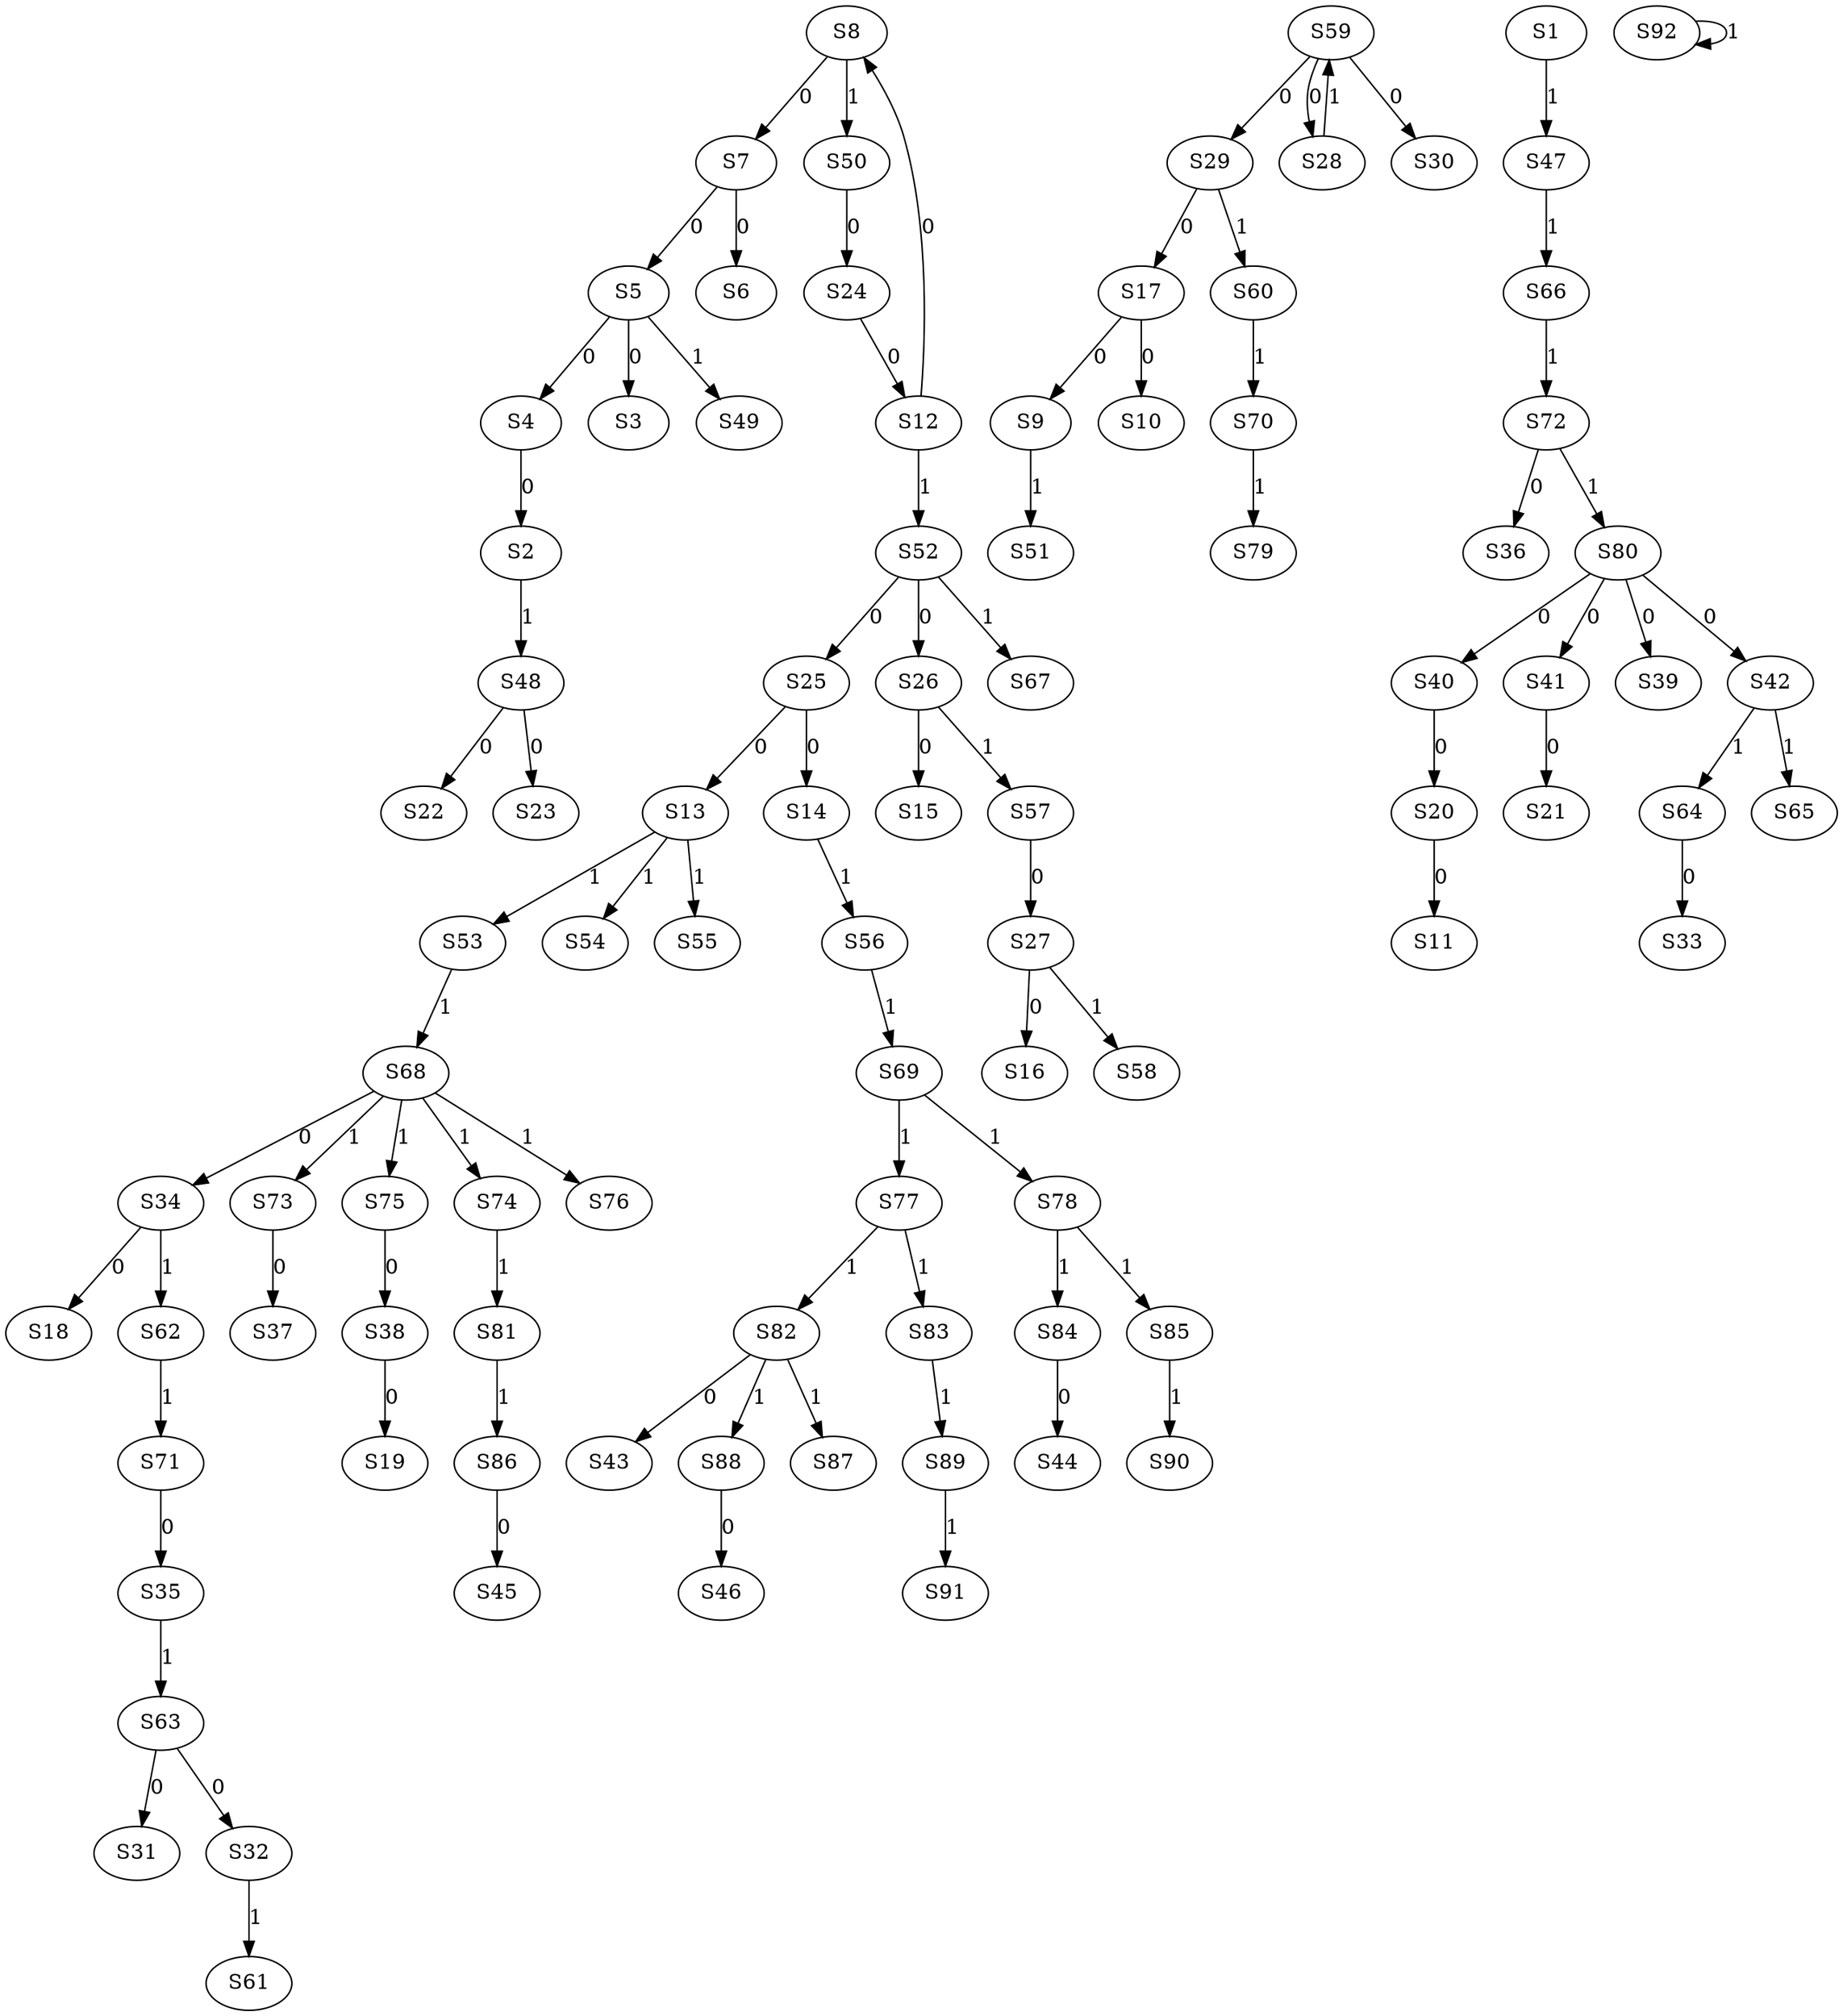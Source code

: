 strict digraph {
	S4 -> S2 [ label = 0 ];
	S5 -> S3 [ label = 0 ];
	S5 -> S4 [ label = 0 ];
	S7 -> S5 [ label = 0 ];
	S7 -> S6 [ label = 0 ];
	S8 -> S7 [ label = 0 ];
	S12 -> S8 [ label = 0 ];
	S17 -> S9 [ label = 0 ];
	S17 -> S10 [ label = 0 ];
	S20 -> S11 [ label = 0 ];
	S24 -> S12 [ label = 0 ];
	S25 -> S13 [ label = 0 ];
	S25 -> S14 [ label = 0 ];
	S26 -> S15 [ label = 0 ];
	S27 -> S16 [ label = 0 ];
	S29 -> S17 [ label = 0 ];
	S34 -> S18 [ label = 0 ];
	S38 -> S19 [ label = 0 ];
	S40 -> S20 [ label = 0 ];
	S41 -> S21 [ label = 0 ];
	S48 -> S22 [ label = 0 ];
	S48 -> S23 [ label = 0 ];
	S50 -> S24 [ label = 0 ];
	S52 -> S25 [ label = 0 ];
	S52 -> S26 [ label = 0 ];
	S57 -> S27 [ label = 0 ];
	S59 -> S28 [ label = 0 ];
	S59 -> S29 [ label = 0 ];
	S59 -> S30 [ label = 0 ];
	S63 -> S31 [ label = 0 ];
	S63 -> S32 [ label = 0 ];
	S64 -> S33 [ label = 0 ];
	S68 -> S34 [ label = 0 ];
	S71 -> S35 [ label = 0 ];
	S72 -> S36 [ label = 0 ];
	S73 -> S37 [ label = 0 ];
	S75 -> S38 [ label = 0 ];
	S80 -> S39 [ label = 0 ];
	S80 -> S40 [ label = 0 ];
	S80 -> S41 [ label = 0 ];
	S80 -> S42 [ label = 0 ];
	S82 -> S43 [ label = 0 ];
	S84 -> S44 [ label = 0 ];
	S86 -> S45 [ label = 0 ];
	S88 -> S46 [ label = 0 ];
	S1 -> S47 [ label = 1 ];
	S2 -> S48 [ label = 1 ];
	S5 -> S49 [ label = 1 ];
	S8 -> S50 [ label = 1 ];
	S9 -> S51 [ label = 1 ];
	S12 -> S52 [ label = 1 ];
	S13 -> S53 [ label = 1 ];
	S13 -> S54 [ label = 1 ];
	S13 -> S55 [ label = 1 ];
	S14 -> S56 [ label = 1 ];
	S26 -> S57 [ label = 1 ];
	S27 -> S58 [ label = 1 ];
	S28 -> S59 [ label = 1 ];
	S29 -> S60 [ label = 1 ];
	S32 -> S61 [ label = 1 ];
	S34 -> S62 [ label = 1 ];
	S35 -> S63 [ label = 1 ];
	S42 -> S64 [ label = 1 ];
	S42 -> S65 [ label = 1 ];
	S47 -> S66 [ label = 1 ];
	S52 -> S67 [ label = 1 ];
	S53 -> S68 [ label = 1 ];
	S56 -> S69 [ label = 1 ];
	S60 -> S70 [ label = 1 ];
	S62 -> S71 [ label = 1 ];
	S66 -> S72 [ label = 1 ];
	S68 -> S73 [ label = 1 ];
	S68 -> S74 [ label = 1 ];
	S68 -> S75 [ label = 1 ];
	S68 -> S76 [ label = 1 ];
	S69 -> S77 [ label = 1 ];
	S69 -> S78 [ label = 1 ];
	S70 -> S79 [ label = 1 ];
	S72 -> S80 [ label = 1 ];
	S74 -> S81 [ label = 1 ];
	S77 -> S82 [ label = 1 ];
	S77 -> S83 [ label = 1 ];
	S78 -> S84 [ label = 1 ];
	S78 -> S85 [ label = 1 ];
	S81 -> S86 [ label = 1 ];
	S82 -> S87 [ label = 1 ];
	S82 -> S88 [ label = 1 ];
	S83 -> S89 [ label = 1 ];
	S85 -> S90 [ label = 1 ];
	S89 -> S91 [ label = 1 ];
	S92 -> S92 [ label = 1 ];
}